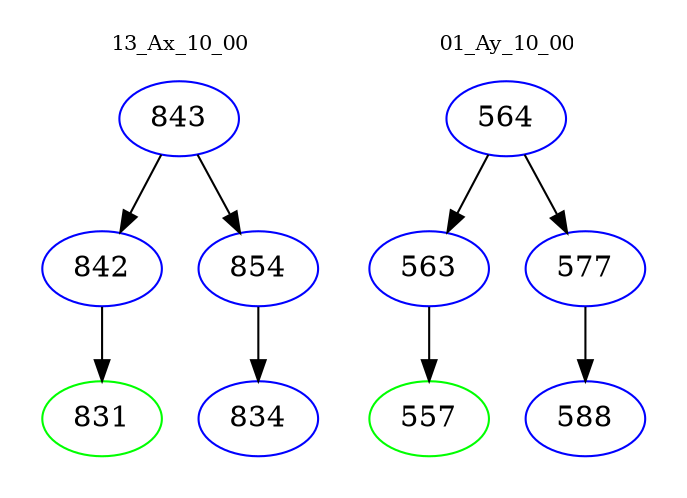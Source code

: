 digraph{
subgraph cluster_0 {
color = white
label = "13_Ax_10_00";
fontsize=10;
T0_843 [label="843", color="blue"]
T0_843 -> T0_842 [color="black"]
T0_842 [label="842", color="blue"]
T0_842 -> T0_831 [color="black"]
T0_831 [label="831", color="green"]
T0_843 -> T0_854 [color="black"]
T0_854 [label="854", color="blue"]
T0_854 -> T0_834 [color="black"]
T0_834 [label="834", color="blue"]
}
subgraph cluster_1 {
color = white
label = "01_Ay_10_00";
fontsize=10;
T1_564 [label="564", color="blue"]
T1_564 -> T1_563 [color="black"]
T1_563 [label="563", color="blue"]
T1_563 -> T1_557 [color="black"]
T1_557 [label="557", color="green"]
T1_564 -> T1_577 [color="black"]
T1_577 [label="577", color="blue"]
T1_577 -> T1_588 [color="black"]
T1_588 [label="588", color="blue"]
}
}
